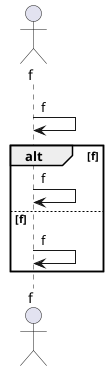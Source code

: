 @startuml
actor f
boundary f
control f
entity f
f -> f : f
alt f
f -> f : f
else f
f -> f : f
end
@enduml
